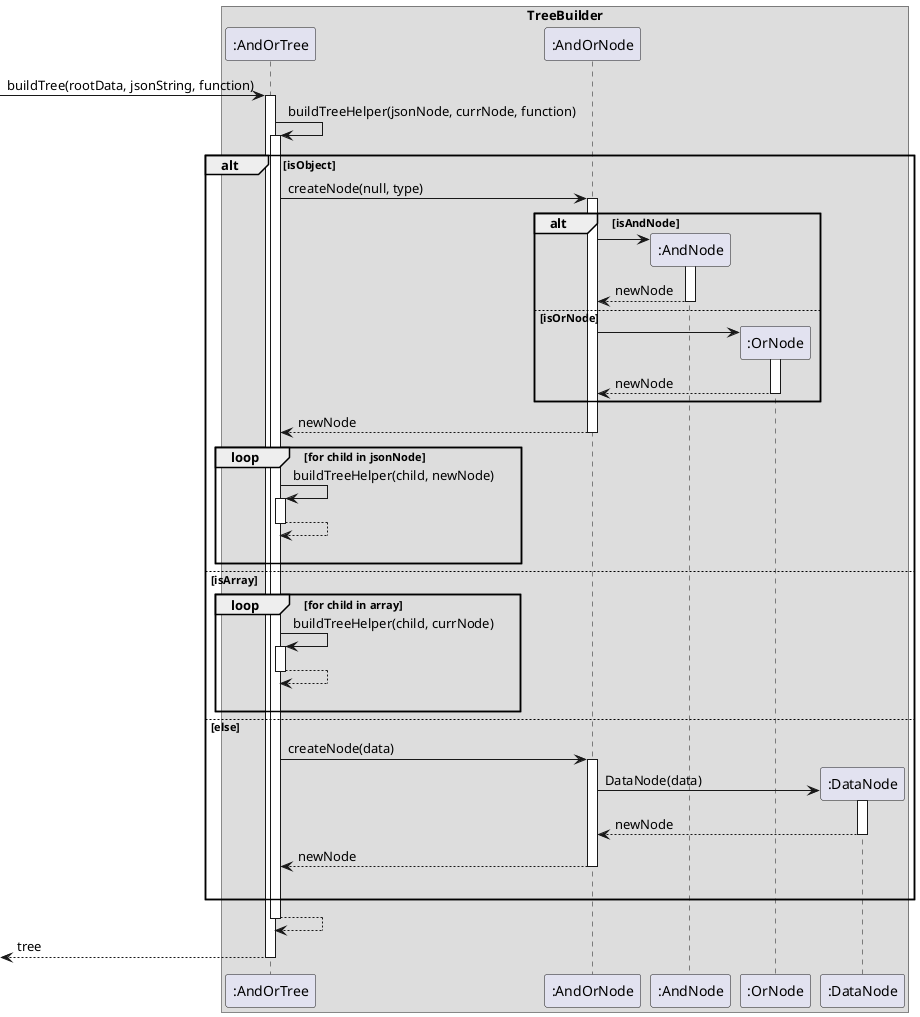 @startuml
autoactivate on

box TreeBuilder
participant ":AndOrTree" as AndOrTree
participant ":AndOrNode" as AndOrNode
participant ":AndNode" as AndNode
participant ":OrNode" as OrNode
participant ":DataNode" as DataNode
end box

[-> AndOrTree : buildTree(rootData, jsonString, function)
    AndOrTree -> AndOrTree : buildTreeHelper(jsonNode, currNode, function)
        alt isObject
            AndOrTree -> AndOrNode : createNode(null, type)
                alt isAndNode
                    create AndNode
                    AndOrNode -> AndNode
                        return newNode
                else isOrNode
                    create OrNode
                    AndOrNode -> OrNode
                        return newNode
                end
                return newNode


            loop for child in jsonNode
                AndOrTree -> AndOrTree : buildTreeHelper(child, newNode)
                return
                |||
            end

        else isArray

            loop for child in array
                AndOrTree -> AndOrTree : buildTreeHelper(child, currNode)
                    return
                |||
            end

        else else

            AndOrTree -> AndOrNode : createNode(data)
                create DataNode
                AndOrNode -> DataNode : DataNode(data)
                    return newNode
                return newNode
                |||

        end
        return
[<--AndOrTree : tree

@enduml
